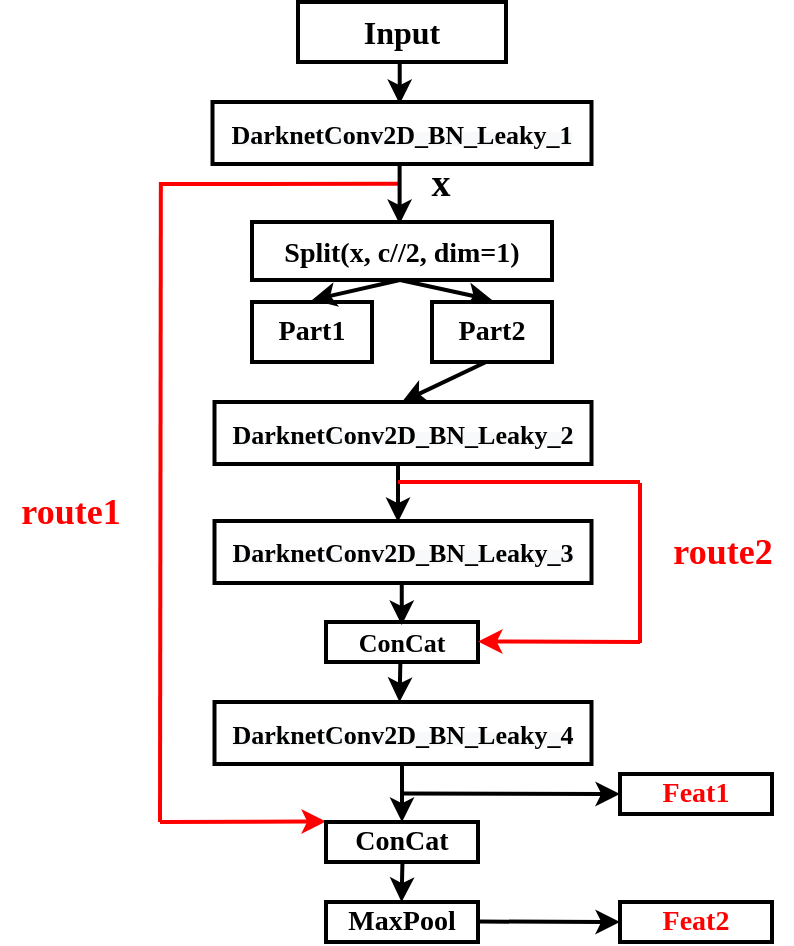 <mxfile version="14.7.0" type="github">
  <diagram id="XTZovbi7HOjRICIGSqNF" name="第 1 页">
    <mxGraphModel dx="1422" dy="800" grid="1" gridSize="10" guides="1" tooltips="1" connect="1" arrows="1" fold="1" page="1" pageScale="1" pageWidth="827" pageHeight="1169" math="0" shadow="0">
      <root>
        <mxCell id="0" />
        <mxCell id="1" parent="0" />
        <mxCell id="q7BljXFhIfi4pyyEKuzE-1" value="&lt;font style=&quot;font-size: 16px&quot; face=&quot;Times New Roman&quot;&gt;&lt;span&gt;Input&lt;/span&gt;&lt;/font&gt;" style="rounded=0;whiteSpace=wrap;html=1;strokeWidth=2;fontStyle=1" parent="1" vertex="1">
          <mxGeometry x="369" y="120" width="104" height="30" as="geometry" />
        </mxCell>
        <mxCell id="q7BljXFhIfi4pyyEKuzE-3" value="" style="endArrow=classic;html=1;strokeWidth=2;fontStyle=1" parent="1" edge="1">
          <mxGeometry width="50" height="50" relative="1" as="geometry">
            <mxPoint x="419.86" y="150" as="sourcePoint" />
            <mxPoint x="419.86" y="171" as="targetPoint" />
          </mxGeometry>
        </mxCell>
        <mxCell id="q7BljXFhIfi4pyyEKuzE-5" value="&lt;span style=&quot;font-size: 14px&quot;&gt;&lt;span&gt;&lt;font face=&quot;Times New Roman&quot;&gt;Split(x, c//2, dim=1)&lt;/font&gt;&lt;/span&gt;&lt;/span&gt;" style="rounded=0;whiteSpace=wrap;html=1;strokeWidth=2;fontStyle=1" parent="1" vertex="1">
          <mxGeometry x="346" y="230" width="150" height="29" as="geometry" />
        </mxCell>
        <mxCell id="q7BljXFhIfi4pyyEKuzE-8" value="&lt;font style=&quot;font-size: 19px&quot; face=&quot;Times New Roman&quot;&gt;x&lt;/font&gt;" style="text;html=1;resizable=0;autosize=1;align=center;verticalAlign=middle;points=[];fillColor=none;strokeColor=none;rounded=0;strokeWidth=2;fontStyle=1" parent="1" vertex="1">
          <mxGeometry x="425" y="201" width="30" height="20" as="geometry" />
        </mxCell>
        <mxCell id="q7BljXFhIfi4pyyEKuzE-9" value="" style="endArrow=none;html=1;strokeWidth=2;fontStyle=1;strokeColor=#FF0000;" parent="1" edge="1">
          <mxGeometry width="50" height="50" relative="1" as="geometry">
            <mxPoint x="300" y="211" as="sourcePoint" />
            <mxPoint x="420" y="210.92" as="targetPoint" />
          </mxGeometry>
        </mxCell>
        <mxCell id="q7BljXFhIfi4pyyEKuzE-10" value="&lt;font style=&quot;font-size: 14px&quot; face=&quot;Times New Roman&quot;&gt;&lt;span&gt;Part1&lt;/span&gt;&lt;/font&gt;" style="rounded=0;whiteSpace=wrap;html=1;strokeWidth=2;fontStyle=1" parent="1" vertex="1">
          <mxGeometry x="346" y="270" width="60" height="30" as="geometry" />
        </mxCell>
        <mxCell id="q7BljXFhIfi4pyyEKuzE-15" value="" style="endArrow=classic;html=1;strokeWidth=2;fontStyle=1" parent="1" edge="1">
          <mxGeometry width="50" height="50" relative="1" as="geometry">
            <mxPoint x="420" y="259" as="sourcePoint" />
            <mxPoint x="466" y="269" as="targetPoint" />
          </mxGeometry>
        </mxCell>
        <mxCell id="q7BljXFhIfi4pyyEKuzE-16" value="" style="endArrow=classic;html=1;strokeWidth=2;fontStyle=1" parent="1" edge="1">
          <mxGeometry width="50" height="50" relative="1" as="geometry">
            <mxPoint x="420" y="259" as="sourcePoint" />
            <mxPoint x="376" y="269" as="targetPoint" />
          </mxGeometry>
        </mxCell>
        <mxCell id="q7BljXFhIfi4pyyEKuzE-18" value="" style="endArrow=classic;html=1;strokeWidth=2;fontStyle=1" parent="1" edge="1">
          <mxGeometry width="50" height="50" relative="1" as="geometry">
            <mxPoint x="419.8" y="201" as="sourcePoint" />
            <mxPoint x="419.8" y="231" as="targetPoint" />
          </mxGeometry>
        </mxCell>
        <mxCell id="q7BljXFhIfi4pyyEKuzE-20" value="" style="endArrow=classic;html=1;exitX=0.5;exitY=1;exitDx=0;exitDy=0;strokeWidth=2;fontStyle=1" parent="1" edge="1">
          <mxGeometry width="50" height="50" relative="1" as="geometry">
            <mxPoint x="463" y="300" as="sourcePoint" />
            <mxPoint x="421" y="320" as="targetPoint" />
          </mxGeometry>
        </mxCell>
        <mxCell id="q7BljXFhIfi4pyyEKuzE-21" value="" style="endArrow=classic;html=1;strokeWidth=2;fontStyle=1" parent="1" edge="1">
          <mxGeometry width="50" height="50" relative="1" as="geometry">
            <mxPoint x="419" y="350" as="sourcePoint" />
            <mxPoint x="419" y="380" as="targetPoint" />
          </mxGeometry>
        </mxCell>
        <mxCell id="q7BljXFhIfi4pyyEKuzE-22" value="" style="endArrow=none;html=1;strokeWidth=2;fontStyle=1;strokeColor=#FF0000;" parent="1" edge="1">
          <mxGeometry width="50" height="50" relative="1" as="geometry">
            <mxPoint x="419" y="360" as="sourcePoint" />
            <mxPoint x="540" y="360" as="targetPoint" />
          </mxGeometry>
        </mxCell>
        <mxCell id="q7BljXFhIfi4pyyEKuzE-24" value="&lt;font face=&quot;Times New Roman&quot; style=&quot;font-size: 18px&quot; color=&quot;#ff0000&quot;&gt;route1&lt;/font&gt;" style="text;html=1;resizable=0;autosize=1;align=center;verticalAlign=middle;points=[];fillColor=none;strokeColor=none;rounded=0;strokeWidth=2;fontStyle=1" parent="1" vertex="1">
          <mxGeometry x="220" y="365" width="70" height="20" as="geometry" />
        </mxCell>
        <mxCell id="q7BljXFhIfi4pyyEKuzE-27" value="&lt;font face=&quot;Times New Roman&quot; size=&quot;1&quot;&gt;&lt;span style=&quot;font-size: 13px&quot;&gt;ConCat&lt;/span&gt;&lt;/font&gt;" style="rounded=0;whiteSpace=wrap;html=1;strokeWidth=2;fontStyle=1" parent="1" vertex="1">
          <mxGeometry x="383" y="430" width="76" height="20" as="geometry" />
        </mxCell>
        <mxCell id="q7BljXFhIfi4pyyEKuzE-28" value="" style="endArrow=none;html=1;strokeWidth=2;fontStyle=1;strokeColor=#FF0000;" parent="1" edge="1">
          <mxGeometry width="50" height="50" relative="1" as="geometry">
            <mxPoint x="540" y="440.5" as="sourcePoint" />
            <mxPoint x="540" y="360.5" as="targetPoint" />
          </mxGeometry>
        </mxCell>
        <mxCell id="q7BljXFhIfi4pyyEKuzE-29" value="" style="endArrow=classic;html=1;strokeWidth=2;fontStyle=1;strokeColor=#FF0000;" parent="1" edge="1">
          <mxGeometry width="50" height="50" relative="1" as="geometry">
            <mxPoint x="300" y="530" as="sourcePoint" />
            <mxPoint x="383" y="529.71" as="targetPoint" />
            <Array as="points">
              <mxPoint x="383" y="529.71" />
            </Array>
          </mxGeometry>
        </mxCell>
        <mxCell id="q7BljXFhIfi4pyyEKuzE-32" value="" style="endArrow=classic;html=1;strokeWidth=2;fontStyle=1" parent="1" edge="1">
          <mxGeometry width="50" height="50" relative="1" as="geometry">
            <mxPoint x="420.19" y="450" as="sourcePoint" />
            <mxPoint x="419.76" y="470" as="targetPoint" />
          </mxGeometry>
        </mxCell>
        <mxCell id="q7BljXFhIfi4pyyEKuzE-33" value="" style="endArrow=classic;html=1;entryX=0.5;entryY=0;entryDx=0;entryDy=0;strokeWidth=2;fontStyle=1" parent="1" target="q7BljXFhIfi4pyyEKuzE-34" edge="1">
          <mxGeometry width="50" height="50" relative="1" as="geometry">
            <mxPoint x="421" y="500" as="sourcePoint" />
            <mxPoint x="421" y="520" as="targetPoint" />
          </mxGeometry>
        </mxCell>
        <mxCell id="q7BljXFhIfi4pyyEKuzE-34" value="&lt;font face=&quot;Times New Roman&quot; size=&quot;1&quot;&gt;&lt;span style=&quot;font-size: 14px&quot;&gt;ConCat&lt;/span&gt;&lt;/font&gt;" style="rounded=0;whiteSpace=wrap;html=1;strokeWidth=2;fontStyle=1" parent="1" vertex="1">
          <mxGeometry x="383" y="530" width="76" height="20" as="geometry" />
        </mxCell>
        <mxCell id="q7BljXFhIfi4pyyEKuzE-35" value="" style="endArrow=none;html=1;strokeWidth=2;fontStyle=1;fontColor=#FF0000;strokeColor=#FF0000;" parent="1" edge="1">
          <mxGeometry width="50" height="50" relative="1" as="geometry">
            <mxPoint x="300" y="530" as="sourcePoint" />
            <mxPoint x="300.43" y="210" as="targetPoint" />
          </mxGeometry>
        </mxCell>
        <mxCell id="q7BljXFhIfi4pyyEKuzE-36" value="" style="endArrow=classic;html=1;strokeWidth=2;fontStyle=1;strokeColor=#FF0000;" parent="1" edge="1">
          <mxGeometry width="50" height="50" relative="1" as="geometry">
            <mxPoint x="540" y="440" as="sourcePoint" />
            <mxPoint x="459" y="439.76" as="targetPoint" />
          </mxGeometry>
        </mxCell>
        <mxCell id="q7BljXFhIfi4pyyEKuzE-37" value="&lt;font face=&quot;Times New Roman&quot; style=&quot;font-size: 18px&quot; color=&quot;#ff0000&quot;&gt;route2&lt;/font&gt;" style="text;html=1;resizable=0;autosize=1;align=center;verticalAlign=middle;points=[];fillColor=none;strokeColor=none;rounded=0;strokeWidth=2;fontStyle=1" parent="1" vertex="1">
          <mxGeometry x="546" y="385" width="70" height="20" as="geometry" />
        </mxCell>
        <mxCell id="q7BljXFhIfi4pyyEKuzE-39" value="&lt;font style=&quot;font-size: 14px&quot; face=&quot;Times New Roman&quot;&gt;&lt;span&gt;MaxPool&lt;/span&gt;&lt;/font&gt;" style="rounded=0;whiteSpace=wrap;html=1;strokeWidth=2;fontStyle=1" parent="1" vertex="1">
          <mxGeometry x="383" y="570" width="76" height="20" as="geometry" />
        </mxCell>
        <mxCell id="q7BljXFhIfi4pyyEKuzE-40" value="" style="endArrow=classic;html=1;strokeWidth=2;fontStyle=1" parent="1" edge="1">
          <mxGeometry width="50" height="50" relative="1" as="geometry">
            <mxPoint x="421.22" y="550" as="sourcePoint" />
            <mxPoint x="420.79" y="570" as="targetPoint" />
          </mxGeometry>
        </mxCell>
        <mxCell id="q7BljXFhIfi4pyyEKuzE-41" value="" style="endArrow=classic;html=1;entryX=0;entryY=0.5;entryDx=0;entryDy=0;strokeWidth=2;fontStyle=1" parent="1" target="q7BljXFhIfi4pyyEKuzE-43" edge="1">
          <mxGeometry width="50" height="50" relative="1" as="geometry">
            <mxPoint x="459" y="579.76" as="sourcePoint" />
            <mxPoint x="509" y="580.1" as="targetPoint" />
          </mxGeometry>
        </mxCell>
        <mxCell id="q7BljXFhIfi4pyyEKuzE-42" value="&lt;font style=&quot;font-size: 14px&quot; face=&quot;Times New Roman&quot; color=&quot;#ff0000&quot;&gt;&lt;span&gt;Feat1&lt;/span&gt;&lt;/font&gt;" style="rounded=0;whiteSpace=wrap;html=1;strokeWidth=2;fontStyle=1" parent="1" vertex="1">
          <mxGeometry x="530" y="506" width="76" height="20" as="geometry" />
        </mxCell>
        <mxCell id="q7BljXFhIfi4pyyEKuzE-43" value="&lt;font style=&quot;font-size: 14px&quot; face=&quot;Times New Roman&quot; color=&quot;#ff0000&quot;&gt;&lt;span&gt;Feat2&lt;/span&gt;&lt;/font&gt;" style="rounded=0;whiteSpace=wrap;html=1;strokeWidth=2;fontStyle=1" parent="1" vertex="1">
          <mxGeometry x="530" y="570" width="76" height="20" as="geometry" />
        </mxCell>
        <mxCell id="o187VxxrP4enBbEVi_he-1" value="&lt;span style=&quot;color: rgb(0 , 0 , 0) ; font-style: normal ; letter-spacing: normal ; text-align: center ; text-indent: 0px ; text-transform: none ; word-spacing: 0px ; background-color: rgb(248 , 249 , 250) ; display: inline ; float: none&quot;&gt;&lt;font face=&quot;Times New Roman&quot; size=&quot;1&quot;&gt;&lt;span style=&quot;font-size: 13px&quot;&gt;DarknetConv2D_BN_Leaky_1&lt;/span&gt;&lt;/font&gt;&lt;/span&gt;" style="rounded=0;whiteSpace=wrap;html=1;strokeWidth=2;fontSize=7;fontStyle=1" parent="1" vertex="1">
          <mxGeometry x="326.25" y="170" width="189.5" height="31" as="geometry" />
        </mxCell>
        <mxCell id="o187VxxrP4enBbEVi_he-2" value="&lt;span style=&quot;color: rgb(0 , 0 , 0) ; font-style: normal ; letter-spacing: normal ; text-align: center ; text-indent: 0px ; text-transform: none ; word-spacing: 0px ; background-color: rgb(248 , 249 , 250) ; display: inline ; float: none&quot;&gt;&lt;font face=&quot;Times New Roman&quot; size=&quot;1&quot;&gt;&lt;span style=&quot;font-size: 13px&quot;&gt;DarknetConv2D_BN_Leaky_2&lt;/span&gt;&lt;/font&gt;&lt;/span&gt;" style="rounded=0;whiteSpace=wrap;html=1;strokeWidth=2;fontSize=7;fontStyle=1" parent="1" vertex="1">
          <mxGeometry x="327.25" y="320" width="188.5" height="31" as="geometry" />
        </mxCell>
        <mxCell id="o187VxxrP4enBbEVi_he-3" value="&lt;span style=&quot;color: rgb(0 , 0 , 0) ; font-style: normal ; letter-spacing: normal ; text-align: center ; text-indent: 0px ; text-transform: none ; word-spacing: 0px ; background-color: rgb(248 , 249 , 250) ; display: inline ; float: none&quot;&gt;&lt;font face=&quot;Times New Roman&quot; size=&quot;1&quot;&gt;&lt;span style=&quot;font-size: 13px&quot;&gt;DarknetConv2D_BN_Leaky_3&lt;/span&gt;&lt;/font&gt;&lt;/span&gt;" style="rounded=0;whiteSpace=wrap;html=1;strokeWidth=2;fontSize=7;fontStyle=1" parent="1" vertex="1">
          <mxGeometry x="327.25" y="379.5" width="188.5" height="31" as="geometry" />
        </mxCell>
        <mxCell id="o187VxxrP4enBbEVi_he-4" value="&lt;span style=&quot;color: rgb(0 , 0 , 0) ; font-style: normal ; letter-spacing: normal ; text-align: center ; text-indent: 0px ; text-transform: none ; word-spacing: 0px ; background-color: rgb(248 , 249 , 250) ; display: inline ; float: none&quot;&gt;&lt;font face=&quot;Times New Roman&quot; size=&quot;1&quot;&gt;&lt;span style=&quot;font-size: 13px&quot;&gt;DarknetConv2D_BN_Leaky_4&lt;/span&gt;&lt;/font&gt;&lt;/span&gt;" style="rounded=0;whiteSpace=wrap;html=1;strokeWidth=2;fontSize=7;fontStyle=1" parent="1" vertex="1">
          <mxGeometry x="327.25" y="470" width="188.5" height="31" as="geometry" />
        </mxCell>
        <mxCell id="o187VxxrP4enBbEVi_he-5" value="&lt;font style=&quot;font-size: 14px&quot; face=&quot;Times New Roman&quot;&gt;&lt;span&gt;Part2&lt;/span&gt;&lt;/font&gt;" style="rounded=0;whiteSpace=wrap;html=1;strokeWidth=2;fontStyle=1" parent="1" vertex="1">
          <mxGeometry x="436" y="270" width="60" height="30" as="geometry" />
        </mxCell>
        <mxCell id="o187VxxrP4enBbEVi_he-6" value="" style="endArrow=classic;html=1;strokeWidth=2;fontStyle=1" parent="1" edge="1">
          <mxGeometry width="50" height="50" relative="1" as="geometry">
            <mxPoint x="420.88" y="410.5" as="sourcePoint" />
            <mxPoint x="420.88" y="431.5" as="targetPoint" />
          </mxGeometry>
        </mxCell>
        <mxCell id="o187VxxrP4enBbEVi_he-7" value="" style="endArrow=classic;html=1;entryX=0;entryY=0.5;entryDx=0;entryDy=0;strokeWidth=2;fontStyle=1" parent="1" target="q7BljXFhIfi4pyyEKuzE-42" edge="1">
          <mxGeometry width="50" height="50" relative="1" as="geometry">
            <mxPoint x="421" y="515.76" as="sourcePoint" />
            <mxPoint x="526" y="516" as="targetPoint" />
          </mxGeometry>
        </mxCell>
      </root>
    </mxGraphModel>
  </diagram>
</mxfile>
